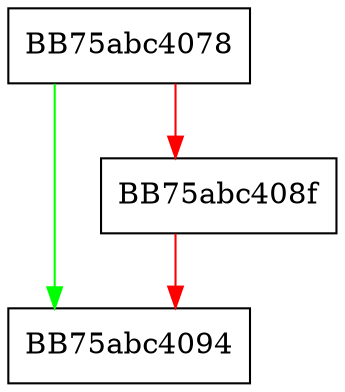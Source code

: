 digraph eIL_aam {
  node [shape="box"];
  graph [splines=ortho];
  BB75abc4078 -> BB75abc4094 [color="green"];
  BB75abc4078 -> BB75abc408f [color="red"];
  BB75abc408f -> BB75abc4094 [color="red"];
}